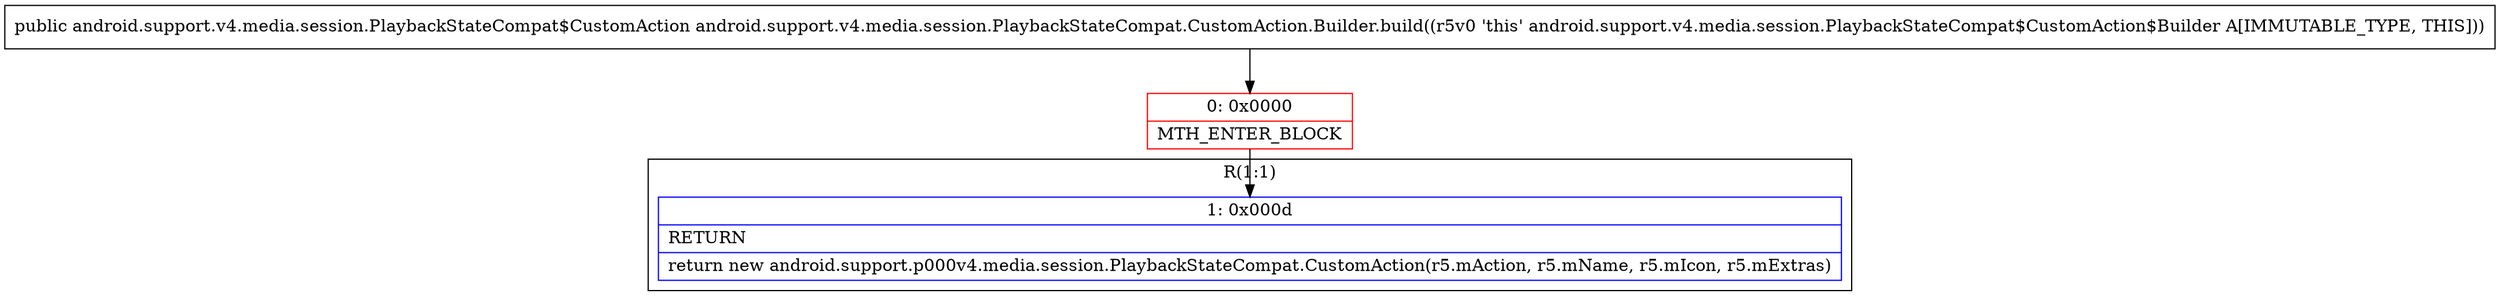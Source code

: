 digraph "CFG forandroid.support.v4.media.session.PlaybackStateCompat.CustomAction.Builder.build()Landroid\/support\/v4\/media\/session\/PlaybackStateCompat$CustomAction;" {
subgraph cluster_Region_1896720893 {
label = "R(1:1)";
node [shape=record,color=blue];
Node_1 [shape=record,label="{1\:\ 0x000d|RETURN\l|return new android.support.p000v4.media.session.PlaybackStateCompat.CustomAction(r5.mAction, r5.mName, r5.mIcon, r5.mExtras)\l}"];
}
Node_0 [shape=record,color=red,label="{0\:\ 0x0000|MTH_ENTER_BLOCK\l}"];
MethodNode[shape=record,label="{public android.support.v4.media.session.PlaybackStateCompat$CustomAction android.support.v4.media.session.PlaybackStateCompat.CustomAction.Builder.build((r5v0 'this' android.support.v4.media.session.PlaybackStateCompat$CustomAction$Builder A[IMMUTABLE_TYPE, THIS])) }"];
MethodNode -> Node_0;
Node_0 -> Node_1;
}

